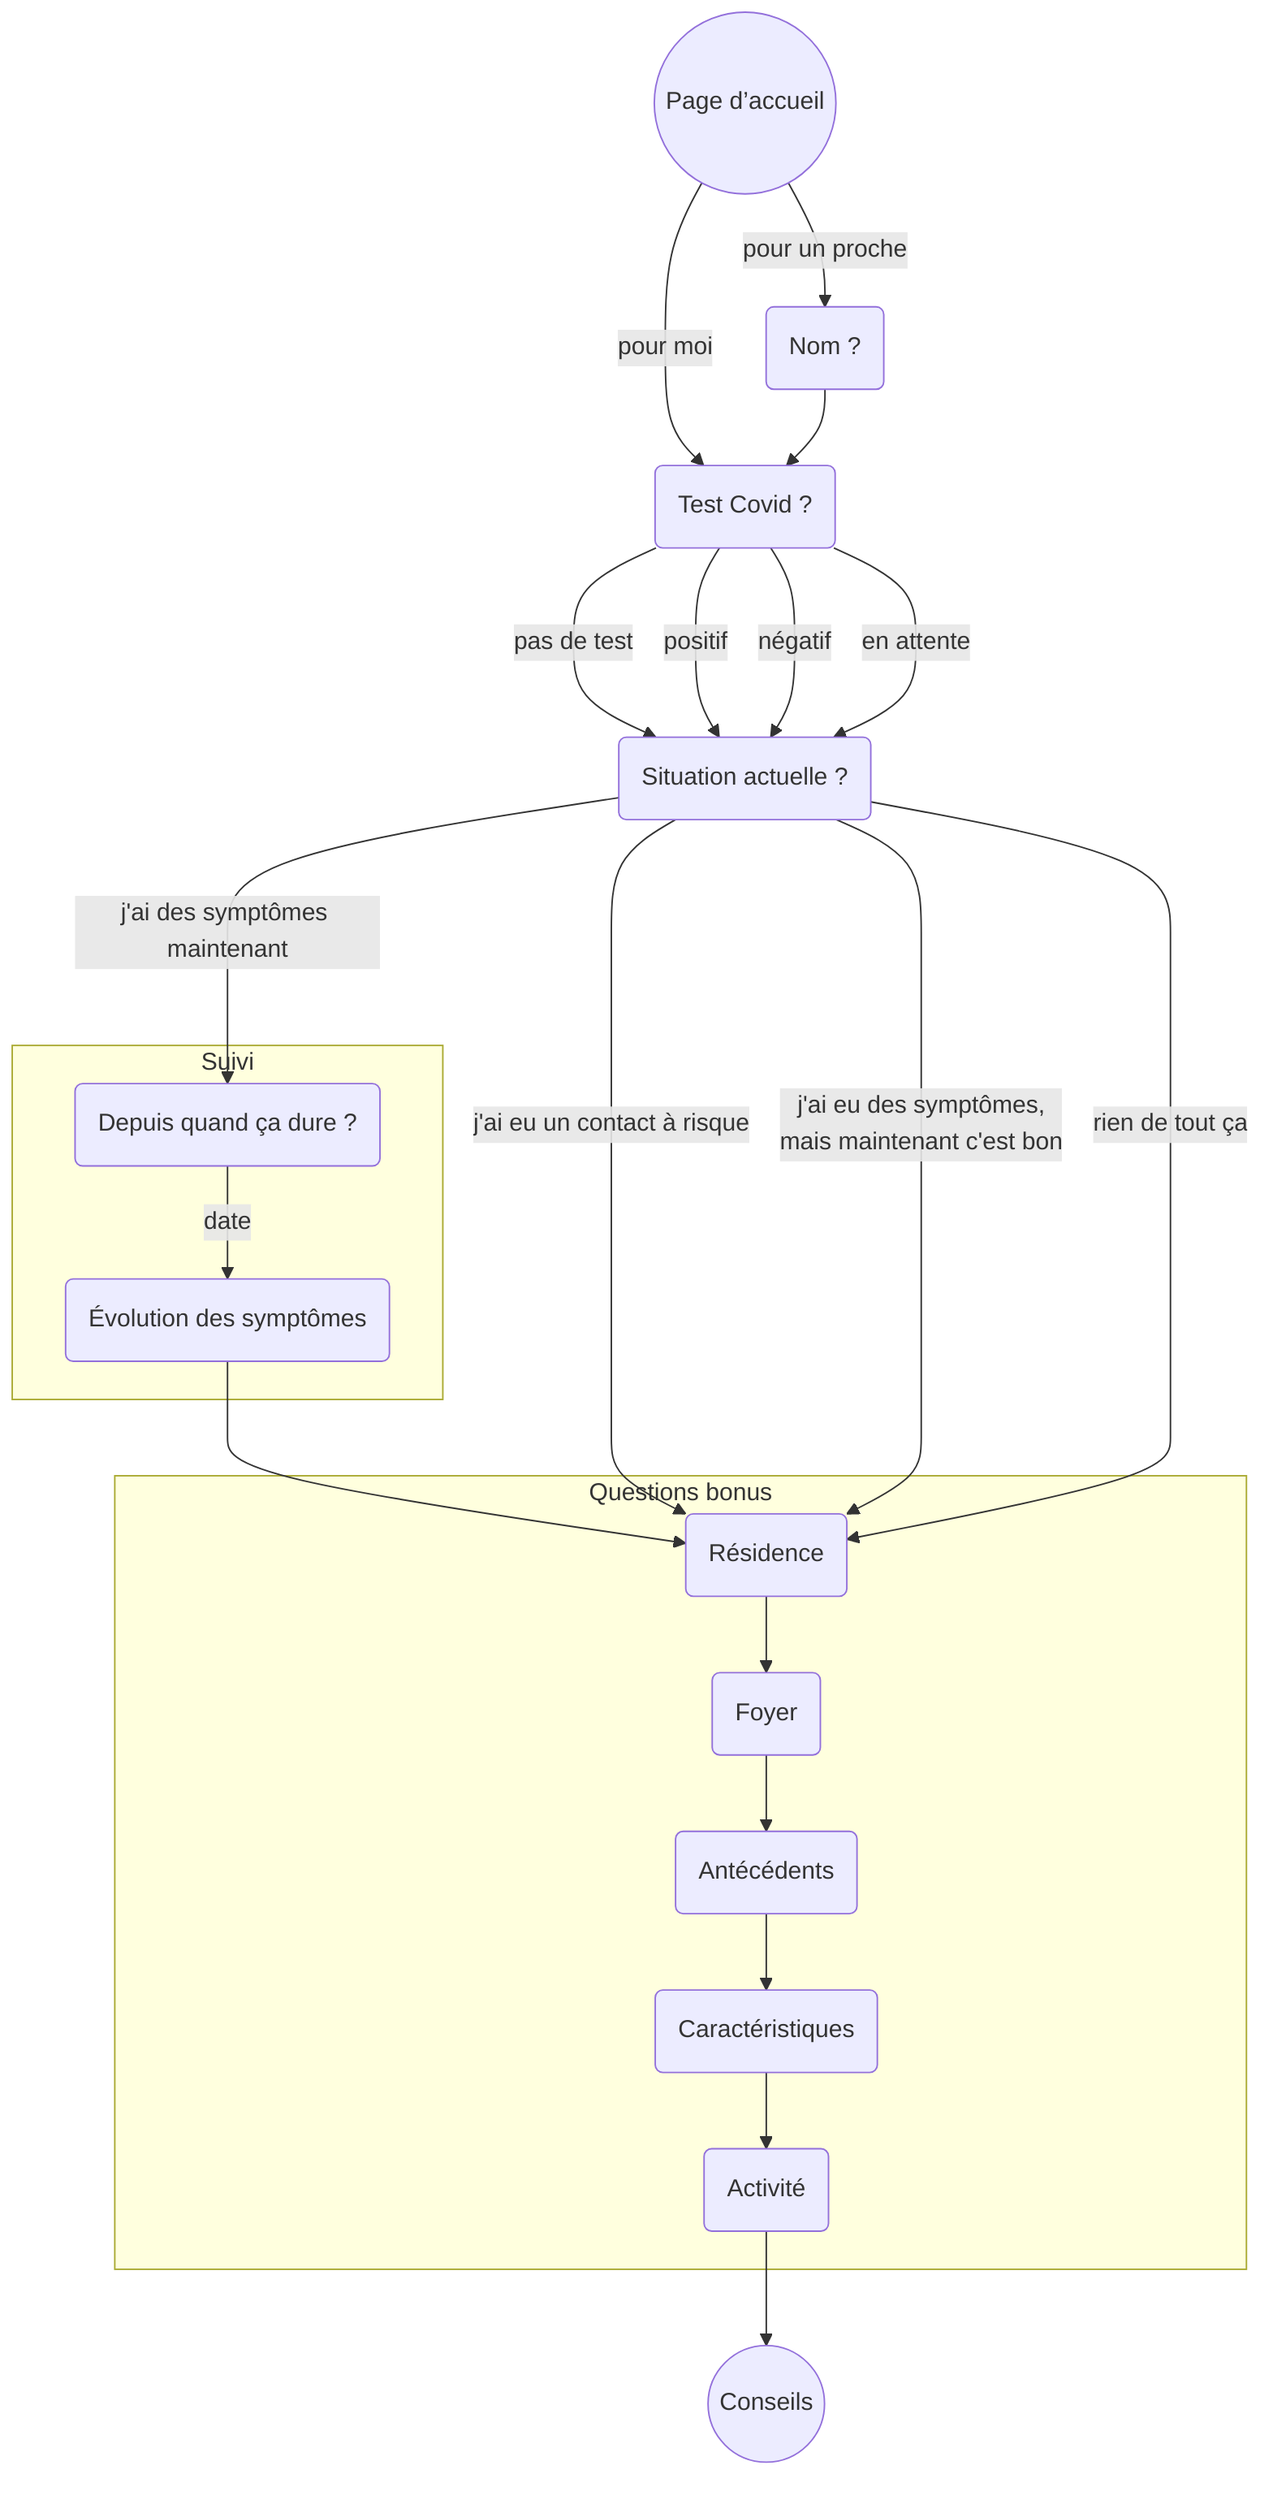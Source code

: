 graph TD
    introduction(("Page d’accueil")) -->|pour moi| depistage
    introduction(("Page d’accueil")) -->|pour un proche| nom

    nom("Nom ?") --> depistage

    depistage("Test Covid ?")
    depistage --->|pas de test| situationactuelle
    depistage --->|positif| situationactuelle
    depistage --->|négatif| situationactuelle
    depistage --->|en attente| situationactuelle

    subgraph Suivi
    debutsymptomes("Depuis quand ça dure ?") -->|date| suivisymptomes("Évolution des symptômes")
    end

    suivisymptomes --> residence

    situationactuelle("Situation actuelle ?")
    situationactuelle --->|"j'ai des symptômes maintenant"| debutsymptomes
    situationactuelle -->|"j'ai eu un contact à risque"| residence
    situationactuelle -->|"j'ai eu des symptômes,<br>mais maintenant c'est bon"| residence
    situationactuelle -->|"rien de tout ça"| residence

    subgraph Questions bonus
    residence("Résidence") --> foyer("Foyer") --> antecedents("Antécédents") --> caracteristiques("Caractéristiques") --> activitepro("Activité")
    end

    activitepro --> conseils(("Conseils"))